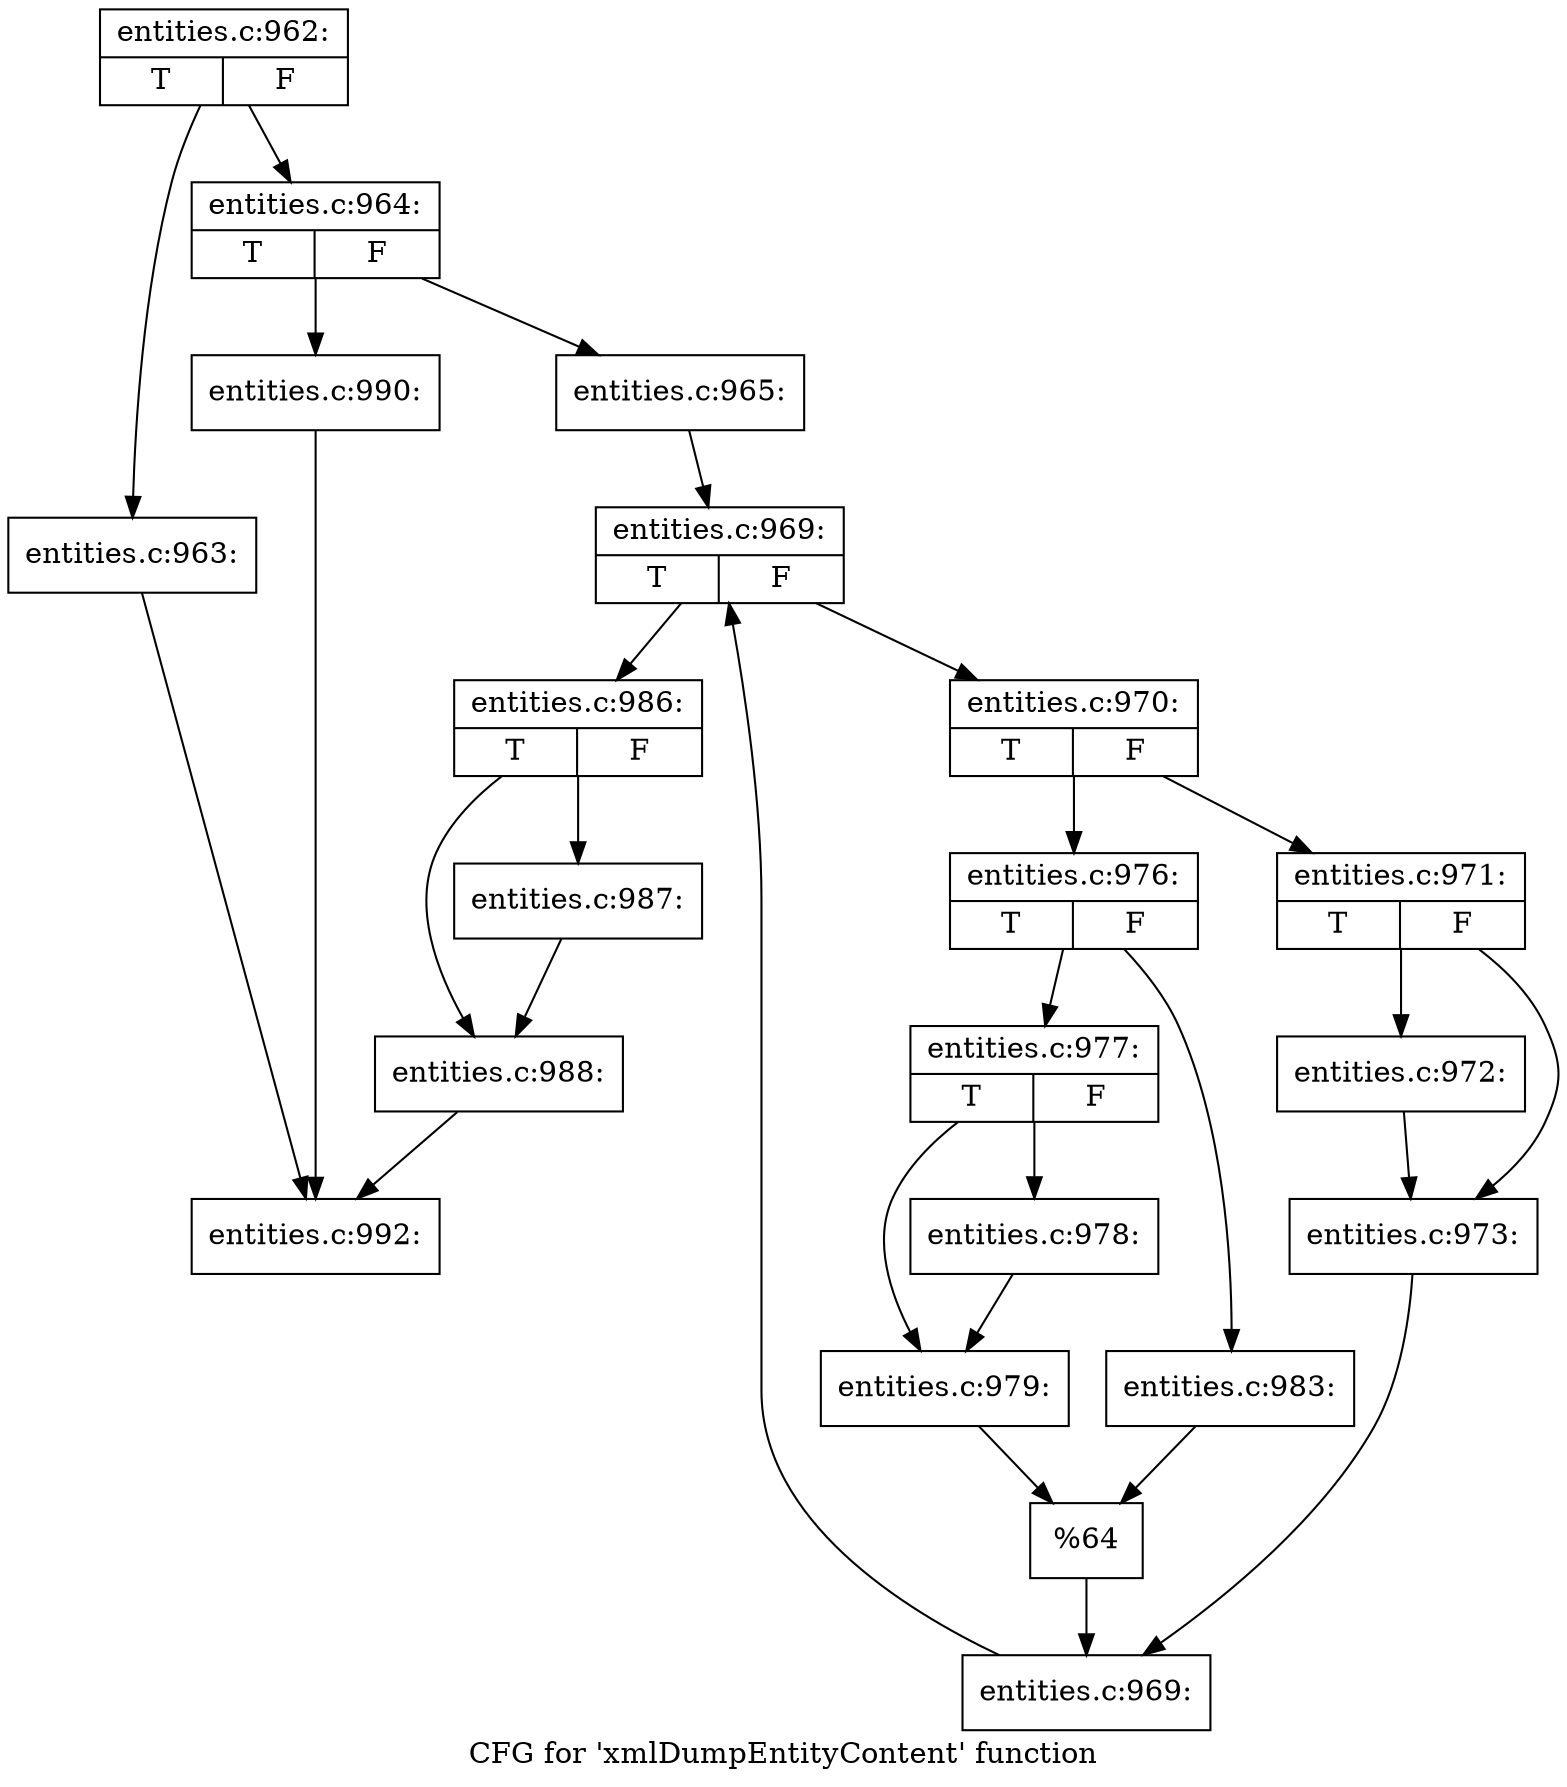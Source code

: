digraph "CFG for 'xmlDumpEntityContent' function" {
	label="CFG for 'xmlDumpEntityContent' function";

	Node0x4bbb280 [shape=record,label="{entities.c:962:|{<s0>T|<s1>F}}"];
	Node0x4bbb280 -> Node0x4bbb640;
	Node0x4bbb280 -> Node0x4bbb690;
	Node0x4bbb640 [shape=record,label="{entities.c:963:}"];
	Node0x4bbb640 -> Node0x4bc1ad0;
	Node0x4bbb690 [shape=record,label="{entities.c:964:|{<s0>T|<s1>F}}"];
	Node0x4bbb690 -> Node0x4bc1a80;
	Node0x4bbb690 -> Node0x4bc1b20;
	Node0x4bc1a80 [shape=record,label="{entities.c:965:}"];
	Node0x4bc1a80 -> Node0x4bc2fa0;
	Node0x4bc2fa0 [shape=record,label="{entities.c:969:|{<s0>T|<s1>F}}"];
	Node0x4bc2fa0 -> Node0x4bc3760;
	Node0x4bc2fa0 -> Node0x4bc3290;
	Node0x4bc3760 [shape=record,label="{entities.c:970:|{<s0>T|<s1>F}}"];
	Node0x4bc3760 -> Node0x4bc3840;
	Node0x4bc3760 -> Node0x4bc38e0;
	Node0x4bc3840 [shape=record,label="{entities.c:971:|{<s0>T|<s1>F}}"];
	Node0x4bc3840 -> Node0x4bc3ba0;
	Node0x4bc3840 -> Node0x4bc3bf0;
	Node0x4bc3ba0 [shape=record,label="{entities.c:972:}"];
	Node0x4bc3ba0 -> Node0x4bc3bf0;
	Node0x4bc3bf0 [shape=record,label="{entities.c:973:}"];
	Node0x4bc3bf0 -> Node0x4bc3890;
	Node0x4bc38e0 [shape=record,label="{entities.c:976:|{<s0>T|<s1>F}}"];
	Node0x4bc38e0 -> Node0x4bc4310;
	Node0x4bc38e0 -> Node0x4bc4eb0;
	Node0x4bc4310 [shape=record,label="{entities.c:977:|{<s0>T|<s1>F}}"];
	Node0x4bc4310 -> Node0x4bc52e0;
	Node0x4bc4310 -> Node0x4bc5330;
	Node0x4bc52e0 [shape=record,label="{entities.c:978:}"];
	Node0x4bc52e0 -> Node0x4bc5330;
	Node0x4bc5330 [shape=record,label="{entities.c:979:}"];
	Node0x4bc5330 -> Node0x4bc4640;
	Node0x4bc4eb0 [shape=record,label="{entities.c:983:}"];
	Node0x4bc4eb0 -> Node0x4bc4640;
	Node0x4bc4640 [shape=record,label="{%64}"];
	Node0x4bc4640 -> Node0x4bc3890;
	Node0x4bc3890 [shape=record,label="{entities.c:969:}"];
	Node0x4bc3890 -> Node0x4bc2fa0;
	Node0x4bc3290 [shape=record,label="{entities.c:986:|{<s0>T|<s1>F}}"];
	Node0x4bc3290 -> Node0x4b60ed0;
	Node0x4bc3290 -> Node0x4b60f20;
	Node0x4b60ed0 [shape=record,label="{entities.c:987:}"];
	Node0x4b60ed0 -> Node0x4b60f20;
	Node0x4b60f20 [shape=record,label="{entities.c:988:}"];
	Node0x4b60f20 -> Node0x4bc1ad0;
	Node0x4bc1b20 [shape=record,label="{entities.c:990:}"];
	Node0x4bc1b20 -> Node0x4bc1ad0;
	Node0x4bc1ad0 [shape=record,label="{entities.c:992:}"];
}
